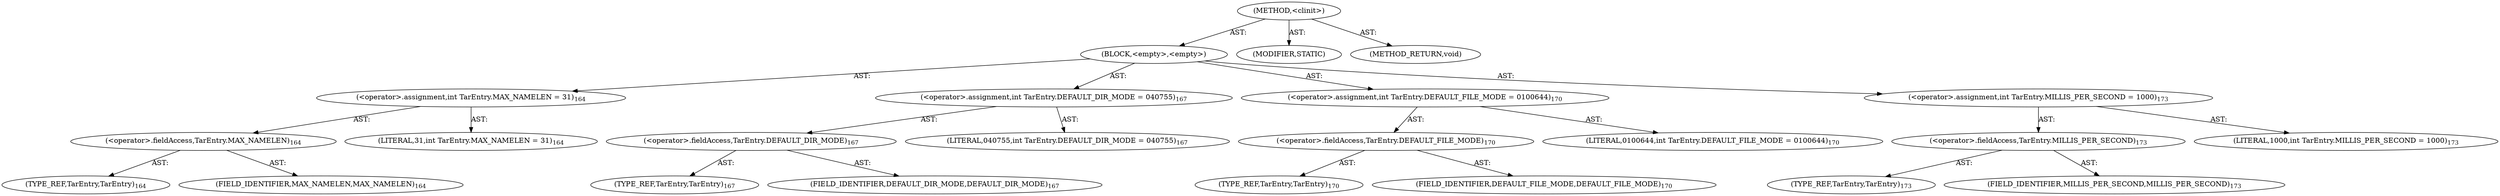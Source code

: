 digraph "&lt;clinit&gt;" {  
"111669149731" [label = <(METHOD,&lt;clinit&gt;)> ]
"25769803835" [label = <(BLOCK,&lt;empty&gt;,&lt;empty&gt;)> ]
"30064771488" [label = <(&lt;operator&gt;.assignment,int TarEntry.MAX_NAMELEN = 31)<SUB>164</SUB>> ]
"30064771489" [label = <(&lt;operator&gt;.fieldAccess,TarEntry.MAX_NAMELEN)<SUB>164</SUB>> ]
"180388626451" [label = <(TYPE_REF,TarEntry,TarEntry)<SUB>164</SUB>> ]
"55834574972" [label = <(FIELD_IDENTIFIER,MAX_NAMELEN,MAX_NAMELEN)<SUB>164</SUB>> ]
"90194313277" [label = <(LITERAL,31,int TarEntry.MAX_NAMELEN = 31)<SUB>164</SUB>> ]
"30064771490" [label = <(&lt;operator&gt;.assignment,int TarEntry.DEFAULT_DIR_MODE = 040755)<SUB>167</SUB>> ]
"30064771491" [label = <(&lt;operator&gt;.fieldAccess,TarEntry.DEFAULT_DIR_MODE)<SUB>167</SUB>> ]
"180388626452" [label = <(TYPE_REF,TarEntry,TarEntry)<SUB>167</SUB>> ]
"55834574973" [label = <(FIELD_IDENTIFIER,DEFAULT_DIR_MODE,DEFAULT_DIR_MODE)<SUB>167</SUB>> ]
"90194313278" [label = <(LITERAL,040755,int TarEntry.DEFAULT_DIR_MODE = 040755)<SUB>167</SUB>> ]
"30064771492" [label = <(&lt;operator&gt;.assignment,int TarEntry.DEFAULT_FILE_MODE = 0100644)<SUB>170</SUB>> ]
"30064771493" [label = <(&lt;operator&gt;.fieldAccess,TarEntry.DEFAULT_FILE_MODE)<SUB>170</SUB>> ]
"180388626453" [label = <(TYPE_REF,TarEntry,TarEntry)<SUB>170</SUB>> ]
"55834574974" [label = <(FIELD_IDENTIFIER,DEFAULT_FILE_MODE,DEFAULT_FILE_MODE)<SUB>170</SUB>> ]
"90194313279" [label = <(LITERAL,0100644,int TarEntry.DEFAULT_FILE_MODE = 0100644)<SUB>170</SUB>> ]
"30064771494" [label = <(&lt;operator&gt;.assignment,int TarEntry.MILLIS_PER_SECOND = 1000)<SUB>173</SUB>> ]
"30064771495" [label = <(&lt;operator&gt;.fieldAccess,TarEntry.MILLIS_PER_SECOND)<SUB>173</SUB>> ]
"180388626454" [label = <(TYPE_REF,TarEntry,TarEntry)<SUB>173</SUB>> ]
"55834574975" [label = <(FIELD_IDENTIFIER,MILLIS_PER_SECOND,MILLIS_PER_SECOND)<SUB>173</SUB>> ]
"90194313280" [label = <(LITERAL,1000,int TarEntry.MILLIS_PER_SECOND = 1000)<SUB>173</SUB>> ]
"133143986269" [label = <(MODIFIER,STATIC)> ]
"128849018915" [label = <(METHOD_RETURN,void)> ]
  "111669149731" -> "25769803835"  [ label = "AST: "] 
  "111669149731" -> "133143986269"  [ label = "AST: "] 
  "111669149731" -> "128849018915"  [ label = "AST: "] 
  "25769803835" -> "30064771488"  [ label = "AST: "] 
  "25769803835" -> "30064771490"  [ label = "AST: "] 
  "25769803835" -> "30064771492"  [ label = "AST: "] 
  "25769803835" -> "30064771494"  [ label = "AST: "] 
  "30064771488" -> "30064771489"  [ label = "AST: "] 
  "30064771488" -> "90194313277"  [ label = "AST: "] 
  "30064771489" -> "180388626451"  [ label = "AST: "] 
  "30064771489" -> "55834574972"  [ label = "AST: "] 
  "30064771490" -> "30064771491"  [ label = "AST: "] 
  "30064771490" -> "90194313278"  [ label = "AST: "] 
  "30064771491" -> "180388626452"  [ label = "AST: "] 
  "30064771491" -> "55834574973"  [ label = "AST: "] 
  "30064771492" -> "30064771493"  [ label = "AST: "] 
  "30064771492" -> "90194313279"  [ label = "AST: "] 
  "30064771493" -> "180388626453"  [ label = "AST: "] 
  "30064771493" -> "55834574974"  [ label = "AST: "] 
  "30064771494" -> "30064771495"  [ label = "AST: "] 
  "30064771494" -> "90194313280"  [ label = "AST: "] 
  "30064771495" -> "180388626454"  [ label = "AST: "] 
  "30064771495" -> "55834574975"  [ label = "AST: "] 
}
